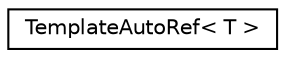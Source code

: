 digraph "Graphical Class Hierarchy"
{
 // INTERACTIVE_SVG=YES
 // LATEX_PDF_SIZE
  edge [fontname="Helvetica",fontsize="10",labelfontname="Helvetica",labelfontsize="10"];
  node [fontname="Helvetica",fontsize="10",shape=record];
  rankdir="LR";
  Node0 [label="TemplateAutoRef\< T \>",height=0.2,width=0.4,color="black", fillcolor="white", style="filled",URL="$df/d82/class_template_auto_ref.html",tooltip=" "];
}
